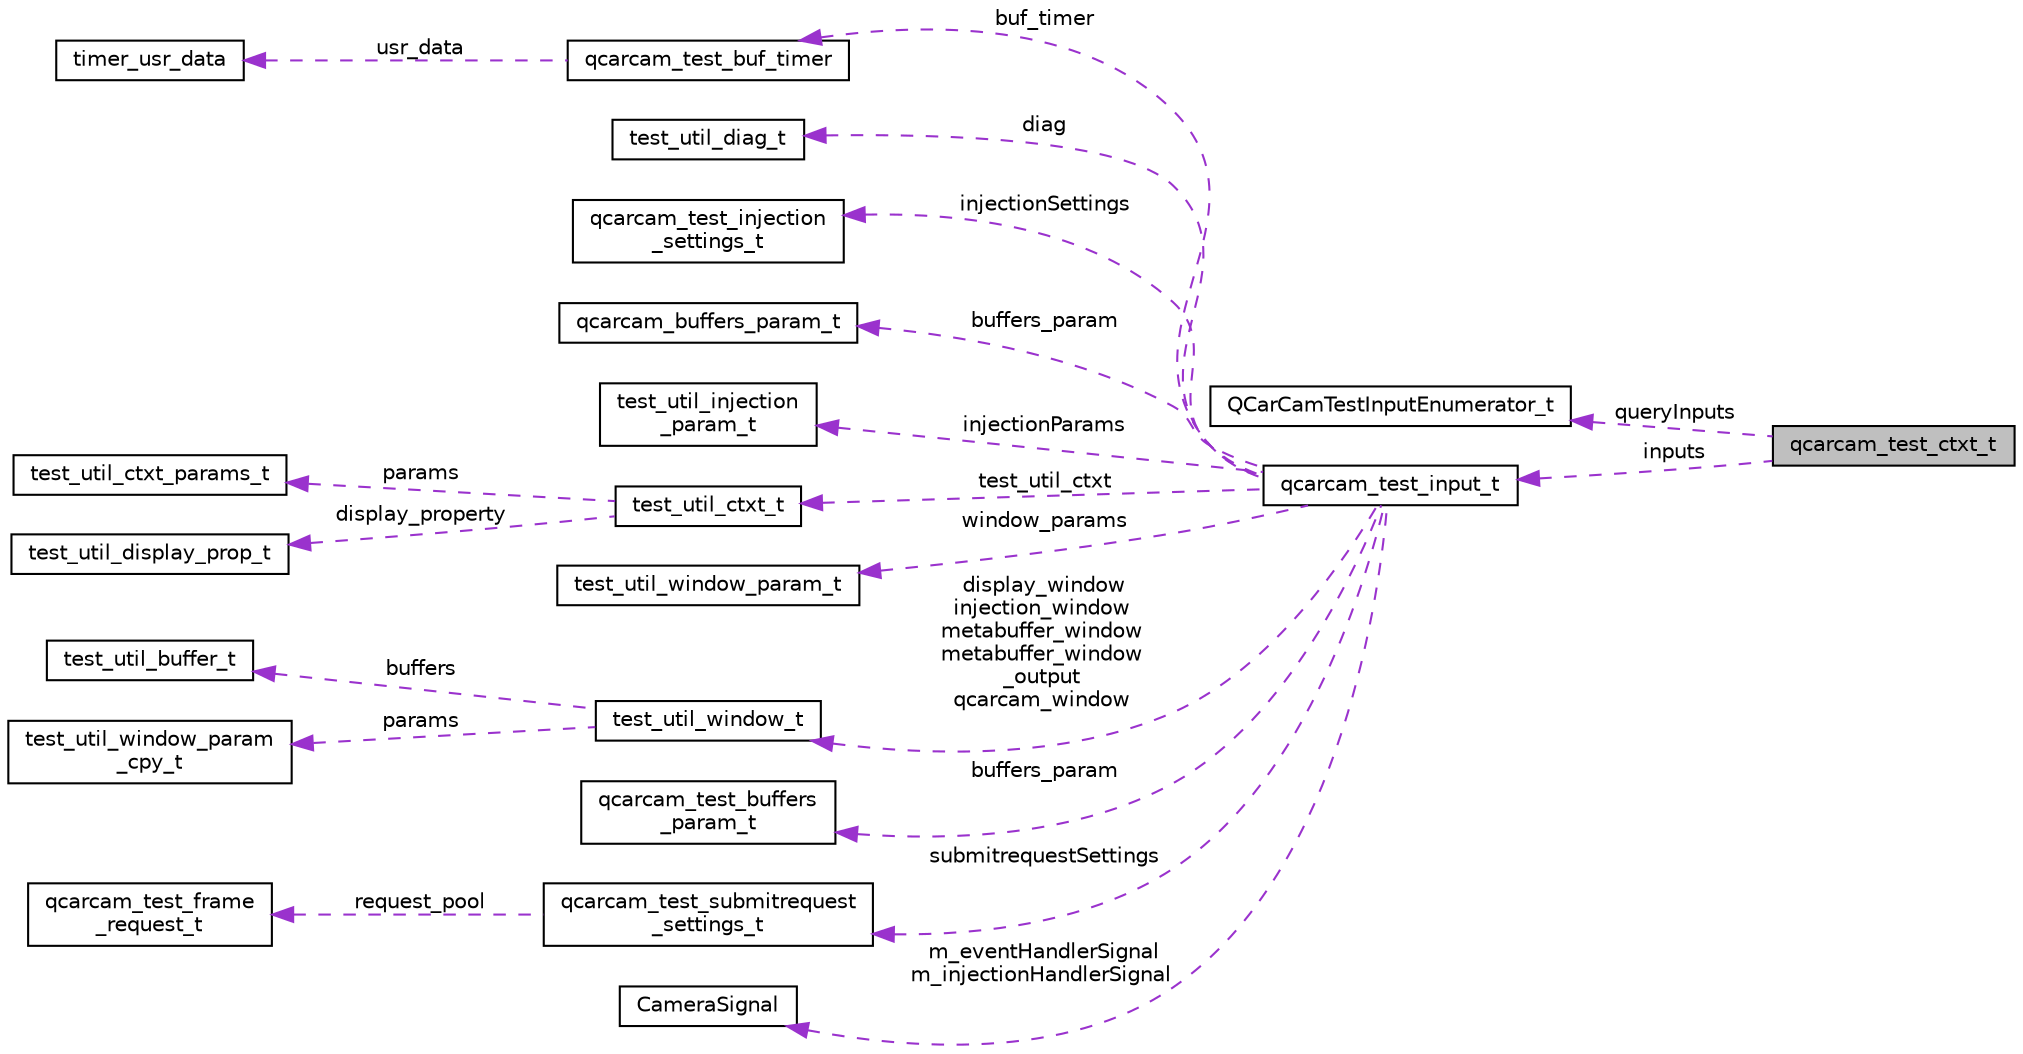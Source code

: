 digraph "qcarcam_test_ctxt_t"
{
 // LATEX_PDF_SIZE
  edge [fontname="Helvetica",fontsize="10",labelfontname="Helvetica",labelfontsize="10"];
  node [fontname="Helvetica",fontsize="10",shape=record];
  rankdir="LR";
  Node1 [label="qcarcam_test_ctxt_t",height=0.2,width=0.4,color="black", fillcolor="grey75", style="filled", fontcolor="black",tooltip=" "];
  Node2 -> Node1 [dir="back",color="darkorchid3",fontsize="10",style="dashed",label=" queryInputs" ];
  Node2 [label="QCarCamTestInputEnumerator_t",height=0.2,width=0.4,color="black", fillcolor="white", style="filled",URL="$structQCarCamTestInputEnumerator__t.html",tooltip=" "];
  Node3 -> Node1 [dir="back",color="darkorchid3",fontsize="10",style="dashed",label=" inputs" ];
  Node3 [label="qcarcam_test_input_t",height=0.2,width=0.4,color="black", fillcolor="white", style="filled",URL="$structqcarcam__test__input__t.html",tooltip=" "];
  Node4 -> Node3 [dir="back",color="darkorchid3",fontsize="10",style="dashed",label=" buf_timer" ];
  Node4 [label="qcarcam_test_buf_timer",height=0.2,width=0.4,color="black", fillcolor="white", style="filled",URL="$structqcarcam__test__buf__timer.html",tooltip=" "];
  Node5 -> Node4 [dir="back",color="darkorchid3",fontsize="10",style="dashed",label=" usr_data" ];
  Node5 [label="timer_usr_data",height=0.2,width=0.4,color="black", fillcolor="white", style="filled",URL="$structtimer__usr__data.html",tooltip=" "];
  Node6 -> Node3 [dir="back",color="darkorchid3",fontsize="10",style="dashed",label=" diag" ];
  Node6 [label="test_util_diag_t",height=0.2,width=0.4,color="black", fillcolor="white", style="filled",URL="$structtest__util__diag__t.html",tooltip=" "];
  Node7 -> Node3 [dir="back",color="darkorchid3",fontsize="10",style="dashed",label=" injectionSettings" ];
  Node7 [label="qcarcam_test_injection\l_settings_t",height=0.2,width=0.4,color="black", fillcolor="white", style="filled",URL="$structqcarcam__test__injection__settings__t.html",tooltip=" "];
  Node8 -> Node3 [dir="back",color="darkorchid3",fontsize="10",style="dashed",label=" buffers_param" ];
  Node8 [label="qcarcam_buffers_param_t",height=0.2,width=0.4,color="black", fillcolor="white", style="filled",URL="$structqcarcam__buffers__param__t.html",tooltip=" "];
  Node9 -> Node3 [dir="back",color="darkorchid3",fontsize="10",style="dashed",label=" injectionParams" ];
  Node9 [label="test_util_injection\l_param_t",height=0.2,width=0.4,color="black", fillcolor="white", style="filled",URL="$structtest__util__injection__param__t.html",tooltip=" "];
  Node10 -> Node3 [dir="back",color="darkorchid3",fontsize="10",style="dashed",label=" test_util_ctxt" ];
  Node10 [label="test_util_ctxt_t",height=0.2,width=0.4,color="black", fillcolor="white", style="filled",URL="$structtest__util__ctxt__t.html",tooltip=" "];
  Node11 -> Node10 [dir="back",color="darkorchid3",fontsize="10",style="dashed",label=" params" ];
  Node11 [label="test_util_ctxt_params_t",height=0.2,width=0.4,color="black", fillcolor="white", style="filled",URL="$structtest__util__ctxt__params__t.html",tooltip=" "];
  Node12 -> Node10 [dir="back",color="darkorchid3",fontsize="10",style="dashed",label=" display_property" ];
  Node12 [label="test_util_display_prop_t",height=0.2,width=0.4,color="black", fillcolor="white", style="filled",URL="$structtest__util__display__prop__t.html",tooltip=" "];
  Node13 -> Node3 [dir="back",color="darkorchid3",fontsize="10",style="dashed",label=" window_params" ];
  Node13 [label="test_util_window_param_t",height=0.2,width=0.4,color="black", fillcolor="white", style="filled",URL="$structtest__util__window__param__t.html",tooltip="Window properties Parameters used to identify and define properties given to windows to be displayed."];
  Node14 -> Node3 [dir="back",color="darkorchid3",fontsize="10",style="dashed",label=" display_window\ninjection_window\nmetabuffer_window\nmetabuffer_window\l_output\nqcarcam_window" ];
  Node14 [label="test_util_window_t",height=0.2,width=0.4,color="black", fillcolor="white", style="filled",URL="$structtest__util__window__t.html",tooltip=" "];
  Node15 -> Node14 [dir="back",color="darkorchid3",fontsize="10",style="dashed",label=" buffers" ];
  Node15 [label="test_util_buffer_t",height=0.2,width=0.4,color="black", fillcolor="white", style="filled",URL="$structtest__util__buffer__t.html",tooltip=" "];
  Node16 -> Node14 [dir="back",color="darkorchid3",fontsize="10",style="dashed",label=" params" ];
  Node16 [label="test_util_window_param\l_cpy_t",height=0.2,width=0.4,color="black", fillcolor="white", style="filled",URL="$structtest__util__window__param__cpy__t.html",tooltip=" "];
  Node17 -> Node3 [dir="back",color="darkorchid3",fontsize="10",style="dashed",label=" buffers_param" ];
  Node17 [label="qcarcam_test_buffers\l_param_t",height=0.2,width=0.4,color="black", fillcolor="white", style="filled",URL="$structqcarcam__test__buffers__param__t.html",tooltip=" "];
  Node18 -> Node3 [dir="back",color="darkorchid3",fontsize="10",style="dashed",label=" submitrequestSettings" ];
  Node18 [label="qcarcam_test_submitrequest\l_settings_t",height=0.2,width=0.4,color="black", fillcolor="white", style="filled",URL="$structqcarcam__test__submitrequest__settings__t.html",tooltip=" "];
  Node19 -> Node18 [dir="back",color="darkorchid3",fontsize="10",style="dashed",label=" request_pool" ];
  Node19 [label="qcarcam_test_frame\l_request_t",height=0.2,width=0.4,color="black", fillcolor="white", style="filled",URL="$structqcarcam__test__frame__request__t.html",tooltip=" "];
  Node20 -> Node3 [dir="back",color="darkorchid3",fontsize="10",style="dashed",label=" m_eventHandlerSignal\nm_injectionHandlerSignal" ];
  Node20 [label="CameraSignal",height=0.2,width=0.4,color="black", fillcolor="white", style="filled",URL="$structCameraSignal.html",tooltip=" "];
}
